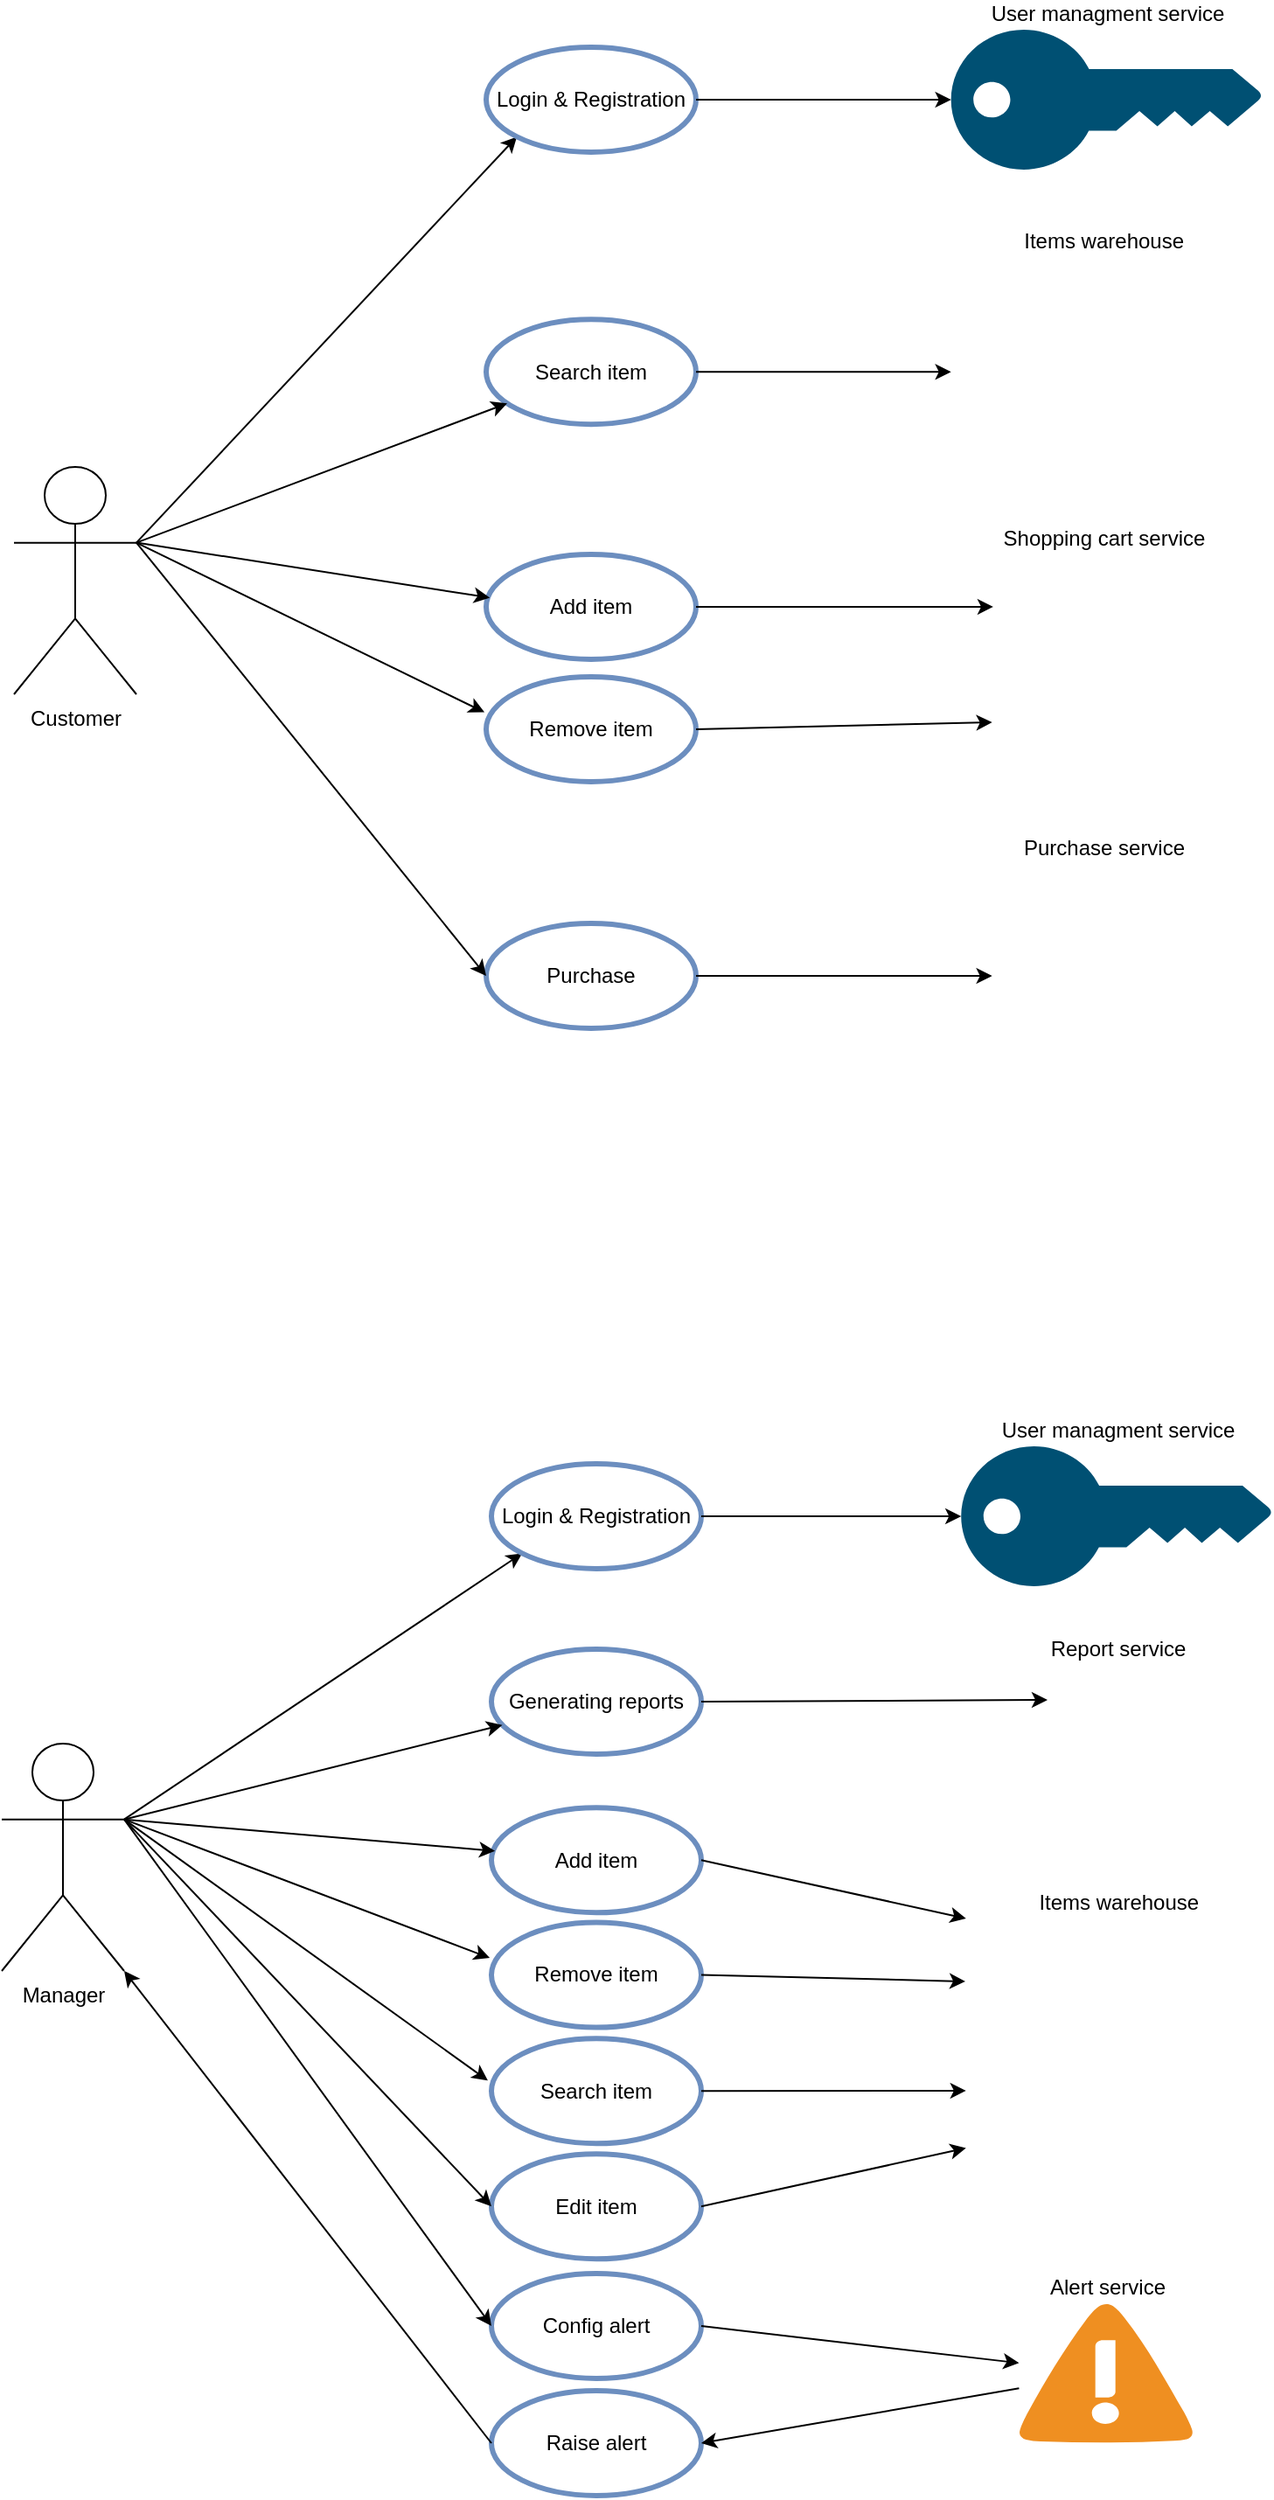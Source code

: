 <mxfile version="12.9.14" type="device"><diagram id="UnWrq6HnvTgB1tWBqLx2" name="Page-1"><mxGraphModel dx="573" dy="2052" grid="1" gridSize="10" guides="1" tooltips="1" connect="1" arrows="1" fold="1" page="1" pageScale="1" pageWidth="827" pageHeight="1169" math="0" shadow="0"><root><mxCell id="0"/><mxCell id="1" parent="0"/><mxCell id="Ml7ci7vpDnSF41HoRyRZ-1" value="Customer" style="shape=umlActor;verticalLabelPosition=bottom;labelBackgroundColor=#ffffff;verticalAlign=top;html=1;outlineConnect=0;" vertex="1" parent="1"><mxGeometry x="57" y="-10" width="70" height="130" as="geometry"/></mxCell><mxCell id="Ml7ci7vpDnSF41HoRyRZ-3" value="" style="endArrow=none;html=1;entryX=1;entryY=0.333;entryDx=0;entryDy=0;entryPerimeter=0;exitX=0;exitY=1;exitDx=0;exitDy=0;startArrow=classic;startFill=1;" edge="1" parent="1" source="Ml7ci7vpDnSF41HoRyRZ-6" target="Ml7ci7vpDnSF41HoRyRZ-1"><mxGeometry width="50" height="50" relative="1" as="geometry"><mxPoint x="327" y="10" as="sourcePoint"/><mxPoint x="147" y="140" as="targetPoint"/></mxGeometry></mxCell><object label="Login &amp;amp; Registration" hello="" id="Ml7ci7vpDnSF41HoRyRZ-6"><mxCell style="ellipse;whiteSpace=wrap;html=1;fillColor=none;strokeColor=#6c8ebf;strokeWidth=3;" vertex="1" parent="1"><mxGeometry x="327" y="-250" width="120" height="60" as="geometry"/></mxCell></object><mxCell id="Ml7ci7vpDnSF41HoRyRZ-15" value="Remove item" style="ellipse;whiteSpace=wrap;html=1;fillColor=none;strokeColor=#6c8ebf;strokeWidth=3;" vertex="1" parent="1"><mxGeometry x="327" y="110" width="120" height="60" as="geometry"/></mxCell><mxCell id="Ml7ci7vpDnSF41HoRyRZ-16" value="Add item" style="ellipse;whiteSpace=wrap;html=1;fillColor=none;strokeColor=#6c8ebf;strokeWidth=3;" vertex="1" parent="1"><mxGeometry x="327" y="40" width="120" height="60" as="geometry"/></mxCell><mxCell id="Ml7ci7vpDnSF41HoRyRZ-17" value="Search item" style="ellipse;whiteSpace=wrap;html=1;fillColor=none;strokeColor=#6c8ebf;strokeWidth=3;" vertex="1" parent="1"><mxGeometry x="327" y="-94.37" width="120" height="60" as="geometry"/></mxCell><mxCell id="Ml7ci7vpDnSF41HoRyRZ-28" value="" style="endArrow=none;html=1;exitX=-0.008;exitY=0.338;exitDx=0;exitDy=0;exitPerimeter=0;entryX=1;entryY=0.333;entryDx=0;entryDy=0;entryPerimeter=0;startArrow=classic;startFill=1;" edge="1" parent="1" source="Ml7ci7vpDnSF41HoRyRZ-15" target="Ml7ci7vpDnSF41HoRyRZ-1"><mxGeometry width="50" height="50" relative="1" as="geometry"><mxPoint x="354.574" y="8.284" as="sourcePoint"/><mxPoint x="117" y="160" as="targetPoint"/></mxGeometry></mxCell><mxCell id="Ml7ci7vpDnSF41HoRyRZ-29" value="" style="endArrow=none;html=1;exitX=0.017;exitY=0.413;exitDx=0;exitDy=0;exitPerimeter=0;entryX=1;entryY=0.333;entryDx=0;entryDy=0;entryPerimeter=0;startArrow=classic;startFill=1;" edge="1" parent="1" source="Ml7ci7vpDnSF41HoRyRZ-16" target="Ml7ci7vpDnSF41HoRyRZ-1"><mxGeometry width="50" height="50" relative="1" as="geometry"><mxPoint x="364.574" y="18.284" as="sourcePoint"/><mxPoint x="117" y="163" as="targetPoint"/></mxGeometry></mxCell><mxCell id="Ml7ci7vpDnSF41HoRyRZ-30" value="" style="endArrow=none;html=1;entryX=1;entryY=0.333;entryDx=0;entryDy=0;entryPerimeter=0;startArrow=classic;startFill=1;" edge="1" parent="1" source="Ml7ci7vpDnSF41HoRyRZ-17" target="Ml7ci7vpDnSF41HoRyRZ-1"><mxGeometry width="50" height="50" relative="1" as="geometry"><mxPoint x="374.574" y="28.284" as="sourcePoint"/><mxPoint x="147" y="193.333" as="targetPoint"/></mxGeometry></mxCell><mxCell id="Ml7ci7vpDnSF41HoRyRZ-35" value="&lt;span&gt;User managment service&lt;/span&gt;" style="points=[[0,0.5,0],[0.24,0,0],[0.5,0.28,0],[0.995,0.475,0],[0.5,0.72,0],[0.24,1,0]];verticalLabelPosition=top;html=1;verticalAlign=bottom;aspect=fixed;align=center;pointerEvents=1;shape=mxgraph.cisco19.key;fillColor=#005073;strokeColor=none;labelPosition=center;" vertex="1" parent="1"><mxGeometry x="592.83" y="-260" width="177.78" height="80" as="geometry"/></mxCell><mxCell id="Ml7ci7vpDnSF41HoRyRZ-43" value="" style="endArrow=classic;html=1;entryX=0;entryY=0.5;entryDx=0;entryDy=0;entryPerimeter=0;exitX=1;exitY=0.5;exitDx=0;exitDy=0;" edge="1" parent="1" source="Ml7ci7vpDnSF41HoRyRZ-6" target="Ml7ci7vpDnSF41HoRyRZ-35"><mxGeometry width="50" height="50" relative="1" as="geometry"><mxPoint x="467" y="220" as="sourcePoint"/><mxPoint x="517" y="170" as="targetPoint"/></mxGeometry></mxCell><mxCell id="Ml7ci7vpDnSF41HoRyRZ-50" value="Manager" style="shape=umlActor;verticalLabelPosition=bottom;labelBackgroundColor=#ffffff;verticalAlign=top;html=1;outlineConnect=0;" vertex="1" parent="1"><mxGeometry x="50" y="720" width="70" height="130" as="geometry"/></mxCell><mxCell id="Ml7ci7vpDnSF41HoRyRZ-51" value="" style="endArrow=none;html=1;entryX=1;entryY=0.333;entryDx=0;entryDy=0;entryPerimeter=0;exitX=0;exitY=1;exitDx=0;exitDy=0;strokeColor=#000000;startArrow=classic;startFill=1;" edge="1" parent="1" source="Ml7ci7vpDnSF41HoRyRZ-52"><mxGeometry width="50" height="50" relative="1" as="geometry"><mxPoint x="330" y="620" as="sourcePoint"/><mxPoint x="120" y="763.333" as="targetPoint"/></mxGeometry></mxCell><object label="Login &amp;amp; Registration" hello="" id="Ml7ci7vpDnSF41HoRyRZ-52"><mxCell style="ellipse;whiteSpace=wrap;html=1;fillColor=none;strokeColor=#6c8ebf;strokeWidth=3;" vertex="1" parent="1"><mxGeometry x="330" y="560" width="120" height="60" as="geometry"/></mxCell></object><mxCell id="Ml7ci7vpDnSF41HoRyRZ-53" value="Remove item" style="ellipse;whiteSpace=wrap;html=1;fillColor=none;strokeColor=#6c8ebf;strokeWidth=3;" vertex="1" parent="1"><mxGeometry x="330" y="822.26" width="120" height="60" as="geometry"/></mxCell><mxCell id="Ml7ci7vpDnSF41HoRyRZ-54" value="Add item" style="ellipse;whiteSpace=wrap;html=1;fillColor=none;strokeColor=#6c8ebf;strokeWidth=3;" vertex="1" parent="1"><mxGeometry x="330" y="756.63" width="120" height="60" as="geometry"/></mxCell><mxCell id="Ml7ci7vpDnSF41HoRyRZ-55" value="Generating reports" style="ellipse;whiteSpace=wrap;html=1;fillColor=none;strokeColor=#6c8ebf;strokeWidth=3;" vertex="1" parent="1"><mxGeometry x="330" y="666" width="120" height="60" as="geometry"/></mxCell><mxCell id="Ml7ci7vpDnSF41HoRyRZ-56" value="" style="endArrow=none;html=1;exitX=-0.008;exitY=0.338;exitDx=0;exitDy=0;exitPerimeter=0;entryX=1;entryY=0.333;entryDx=0;entryDy=0;entryPerimeter=0;startArrow=classic;startFill=1;" edge="1" parent="1" source="Ml7ci7vpDnSF41HoRyRZ-53"><mxGeometry width="50" height="50" relative="1" as="geometry"><mxPoint x="357.574" y="618.284" as="sourcePoint"/><mxPoint x="120" y="763.333" as="targetPoint"/></mxGeometry></mxCell><mxCell id="Ml7ci7vpDnSF41HoRyRZ-57" value="" style="endArrow=none;html=1;exitX=0.017;exitY=0.413;exitDx=0;exitDy=0;exitPerimeter=0;entryX=1;entryY=0.333;entryDx=0;entryDy=0;entryPerimeter=0;startArrow=classic;startFill=1;" edge="1" parent="1" source="Ml7ci7vpDnSF41HoRyRZ-54"><mxGeometry width="50" height="50" relative="1" as="geometry"><mxPoint x="367.574" y="628.284" as="sourcePoint"/><mxPoint x="120" y="763.333" as="targetPoint"/></mxGeometry></mxCell><mxCell id="Ml7ci7vpDnSF41HoRyRZ-58" value="" style="endArrow=none;html=1;entryX=1;entryY=0.333;entryDx=0;entryDy=0;entryPerimeter=0;startArrow=classic;startFill=1;" edge="1" parent="1" source="Ml7ci7vpDnSF41HoRyRZ-55"><mxGeometry width="50" height="50" relative="1" as="geometry"><mxPoint x="377.574" y="638.284" as="sourcePoint"/><mxPoint x="120" y="763.333" as="targetPoint"/></mxGeometry></mxCell><mxCell id="Ml7ci7vpDnSF41HoRyRZ-59" value="&lt;span&gt;User managment service&lt;/span&gt;" style="points=[[0,0.5,0],[0.24,0,0],[0.5,0.28,0],[0.995,0.475,0],[0.5,0.72,0],[0.24,1,0]];verticalLabelPosition=top;html=1;verticalAlign=bottom;aspect=fixed;align=center;pointerEvents=1;shape=mxgraph.cisco19.key;fillColor=#005073;strokeColor=none;labelPosition=center;" vertex="1" parent="1"><mxGeometry x="598.61" y="550" width="177.78" height="80" as="geometry"/></mxCell><mxCell id="Ml7ci7vpDnSF41HoRyRZ-61" value="" style="endArrow=classic;html=1;entryX=0;entryY=0.5;entryDx=0;entryDy=0;entryPerimeter=0;exitX=1;exitY=0.5;exitDx=0;exitDy=0;" edge="1" parent="1" source="Ml7ci7vpDnSF41HoRyRZ-52" target="Ml7ci7vpDnSF41HoRyRZ-59"><mxGeometry width="50" height="50" relative="1" as="geometry"><mxPoint x="450" y="590" as="sourcePoint"/><mxPoint x="520" y="740" as="targetPoint"/></mxGeometry></mxCell><mxCell id="Ml7ci7vpDnSF41HoRyRZ-66" value="Items warehouse" style="shape=image;verticalLabelPosition=top;labelBackgroundColor=#ffffff;verticalAlign=bottom;aspect=fixed;imageAspect=0;image=https://s32519.pcdn.co/wp-content/uploads/2019/12/inventory-planning-1280x960px-640x480.png;labelPosition=center;align=center;" vertex="1" parent="1"><mxGeometry x="601.39" y="820.0" width="175" height="131.25" as="geometry"/></mxCell><mxCell id="Ml7ci7vpDnSF41HoRyRZ-68" value="" style="endArrow=classic;html=1;strokeColor=#000000;exitX=1;exitY=0.5;exitDx=0;exitDy=0;startArrow=none;startFill=0;endFill=1;entryX=0;entryY=0;entryDx=0;entryDy=0;" edge="1" parent="1" source="Ml7ci7vpDnSF41HoRyRZ-54" target="Ml7ci7vpDnSF41HoRyRZ-66"><mxGeometry width="50" height="50" relative="1" as="geometry"><mxPoint x="450" y="730" as="sourcePoint"/><mxPoint x="603" y="730" as="targetPoint"/></mxGeometry></mxCell><mxCell id="Ml7ci7vpDnSF41HoRyRZ-71" value="Search item" style="ellipse;whiteSpace=wrap;html=1;fillColor=none;strokeColor=#6c8ebf;strokeWidth=3;" vertex="1" parent="1"><mxGeometry x="330" y="888.63" width="120" height="60" as="geometry"/></mxCell><mxCell id="Ml7ci7vpDnSF41HoRyRZ-72" value="" style="endArrow=none;html=1;exitX=-0.017;exitY=0.4;exitDx=0;exitDy=0;exitPerimeter=0;entryX=1;entryY=0.333;entryDx=0;entryDy=0;entryPerimeter=0;startArrow=classic;startFill=1;" edge="1" parent="1" source="Ml7ci7vpDnSF41HoRyRZ-71"><mxGeometry width="50" height="50" relative="1" as="geometry"><mxPoint x="339.04" y="860.28" as="sourcePoint"/><mxPoint x="120" y="763.333" as="targetPoint"/></mxGeometry></mxCell><mxCell id="Ml7ci7vpDnSF41HoRyRZ-74" value="Edit item" style="ellipse;whiteSpace=wrap;html=1;fillColor=none;strokeColor=#6c8ebf;strokeWidth=3;" vertex="1" parent="1"><mxGeometry x="330" y="954.63" width="120" height="60" as="geometry"/></mxCell><mxCell id="Ml7ci7vpDnSF41HoRyRZ-75" value="" style="endArrow=none;html=1;exitX=0;exitY=0.5;exitDx=0;exitDy=0;entryX=1;entryY=0.333;entryDx=0;entryDy=0;entryPerimeter=0;startArrow=classic;startFill=1;" edge="1" parent="1" source="Ml7ci7vpDnSF41HoRyRZ-74"><mxGeometry width="50" height="50" relative="1" as="geometry"><mxPoint x="337.96" y="934" as="sourcePoint"/><mxPoint x="120" y="763.333" as="targetPoint"/></mxGeometry></mxCell><mxCell id="Ml7ci7vpDnSF41HoRyRZ-81" value="&lt;span&gt;Report service&lt;/span&gt;" style="shape=image;html=1;verticalAlign=bottom;verticalLabelPosition=top;labelBackgroundColor=#ffffff;imageAspect=0;aspect=fixed;image=https://cdn0.iconfinder.com/data/icons/business-management-3-4/256/m-21-128.png;strokeWidth=3;fillColor=none;imageBackground=#ffffff;imageBorder=none;labelPosition=center;align=center;" vertex="1" parent="1"><mxGeometry x="647.5" y="675" width="80" height="80" as="geometry"/></mxCell><mxCell id="Ml7ci7vpDnSF41HoRyRZ-86" value="" style="endArrow=classic;html=1;strokeColor=#000000;exitX=1;exitY=0.5;exitDx=0;exitDy=0;startArrow=none;startFill=0;endFill=1;" edge="1" parent="1" source="Ml7ci7vpDnSF41HoRyRZ-55"><mxGeometry width="50" height="50" relative="1" as="geometry"><mxPoint x="460" y="780" as="sourcePoint"/><mxPoint x="648" y="695" as="targetPoint"/></mxGeometry></mxCell><mxCell id="Ml7ci7vpDnSF41HoRyRZ-89" value="" style="endArrow=classic;html=1;strokeColor=#000000;exitX=1;exitY=0.5;exitDx=0;exitDy=0;entryX=0;entryY=0.5;entryDx=0;entryDy=0;endFill=1;" edge="1" parent="1" source="Ml7ci7vpDnSF41HoRyRZ-17" target="Ml7ci7vpDnSF41HoRyRZ-96"><mxGeometry width="50" height="50" relative="1" as="geometry"><mxPoint x="537" y="125" as="sourcePoint"/><mxPoint x="587" y="75" as="targetPoint"/></mxGeometry></mxCell><mxCell id="Ml7ci7vpDnSF41HoRyRZ-90" value="" style="endArrow=classic;html=1;strokeColor=#000000;exitX=1;exitY=0.5;exitDx=0;exitDy=0;endFill=1;entryX=0.005;entryY=0.234;entryDx=0;entryDy=0;entryPerimeter=0;" edge="1" parent="1" source="Ml7ci7vpDnSF41HoRyRZ-16" target="Ml7ci7vpDnSF41HoRyRZ-128"><mxGeometry width="50" height="50" relative="1" as="geometry"><mxPoint x="427" y="230" as="sourcePoint"/><mxPoint x="610" y="70" as="targetPoint"/></mxGeometry></mxCell><mxCell id="Ml7ci7vpDnSF41HoRyRZ-91" value="" style="endArrow=classic;html=1;strokeColor=#000000;exitX=1;exitY=0.5;exitDx=0;exitDy=0;endFill=1;entryX=0;entryY=0.75;entryDx=0;entryDy=0;" edge="1" parent="1" source="Ml7ci7vpDnSF41HoRyRZ-15" target="Ml7ci7vpDnSF41HoRyRZ-128"><mxGeometry width="50" height="50" relative="1" as="geometry"><mxPoint x="427" y="230" as="sourcePoint"/><mxPoint x="610" y="140" as="targetPoint"/></mxGeometry></mxCell><mxCell id="Ml7ci7vpDnSF41HoRyRZ-96" value="Items warehouse" style="shape=image;verticalLabelPosition=top;labelBackgroundColor=#ffffff;verticalAlign=bottom;aspect=fixed;imageAspect=0;image=https://s32519.pcdn.co/wp-content/uploads/2019/12/inventory-planning-1280x960px-640x480.png;labelPosition=center;align=center;" vertex="1" parent="1"><mxGeometry x="592.83" y="-130" width="175" height="131.25" as="geometry"/></mxCell><mxCell id="Ml7ci7vpDnSF41HoRyRZ-102" value="Purchase" style="ellipse;whiteSpace=wrap;html=1;fillColor=none;strokeColor=#6c8ebf;strokeWidth=3;" vertex="1" parent="1"><mxGeometry x="327" y="251" width="120" height="60" as="geometry"/></mxCell><mxCell id="Ml7ci7vpDnSF41HoRyRZ-103" value="" style="endArrow=classic;html=1;strokeColor=#000000;exitX=1;exitY=0.5;exitDx=0;exitDy=0;endFill=1;entryX=0;entryY=0.5;entryDx=0;entryDy=0;" edge="1" parent="1" source="Ml7ci7vpDnSF41HoRyRZ-102" target="Ml7ci7vpDnSF41HoRyRZ-105"><mxGeometry width="50" height="50" relative="1" as="geometry"><mxPoint x="457" y="184" as="sourcePoint"/><mxPoint x="607" y="254" as="targetPoint"/></mxGeometry></mxCell><mxCell id="Ml7ci7vpDnSF41HoRyRZ-104" value="" style="endArrow=none;html=1;exitX=0;exitY=0.5;exitDx=0;exitDy=0;entryX=1;entryY=0.333;entryDx=0;entryDy=0;entryPerimeter=0;startArrow=classic;startFill=1;" edge="1" parent="1" source="Ml7ci7vpDnSF41HoRyRZ-102" target="Ml7ci7vpDnSF41HoRyRZ-1"><mxGeometry width="50" height="50" relative="1" as="geometry"><mxPoint x="336.04" y="160.28" as="sourcePoint"/><mxPoint x="127" y="83.333" as="targetPoint"/></mxGeometry></mxCell><mxCell id="Ml7ci7vpDnSF41HoRyRZ-105" value="Purchase service" style="shape=image;html=1;verticalAlign=bottom;verticalLabelPosition=top;labelBackgroundColor=#ffffff;imageAspect=0;aspect=fixed;image=https://cdn2.iconfinder.com/data/icons/circle-icons-1/64/creditcard-128.png;strokeWidth=3;fillColor=none;labelPosition=center;align=center;" vertex="1" parent="1"><mxGeometry x="616.33" y="217" width="128" height="128" as="geometry"/></mxCell><mxCell id="Ml7ci7vpDnSF41HoRyRZ-121" value="" style="endArrow=classic;html=1;strokeColor=#000000;exitX=1;exitY=0.5;exitDx=0;exitDy=0;" edge="1" parent="1" source="Ml7ci7vpDnSF41HoRyRZ-53"><mxGeometry width="50" height="50" relative="1" as="geometry"><mxPoint x="570" y="990" as="sourcePoint"/><mxPoint x="601" y="856" as="targetPoint"/></mxGeometry></mxCell><mxCell id="Ml7ci7vpDnSF41HoRyRZ-124" value="" style="endArrow=classic;html=1;strokeColor=#000000;exitX=1;exitY=0.5;exitDx=0;exitDy=0;entryX=0;entryY=0.75;entryDx=0;entryDy=0;" edge="1" parent="1" source="Ml7ci7vpDnSF41HoRyRZ-71" target="Ml7ci7vpDnSF41HoRyRZ-66"><mxGeometry width="50" height="50" relative="1" as="geometry"><mxPoint x="570" y="990" as="sourcePoint"/><mxPoint x="620" y="940" as="targetPoint"/></mxGeometry></mxCell><mxCell id="Ml7ci7vpDnSF41HoRyRZ-127" value="" style="endArrow=classic;html=1;strokeColor=#000000;exitX=1;exitY=0.5;exitDx=0;exitDy=0;entryX=0;entryY=1;entryDx=0;entryDy=0;" edge="1" parent="1" source="Ml7ci7vpDnSF41HoRyRZ-74" target="Ml7ci7vpDnSF41HoRyRZ-66"><mxGeometry width="50" height="50" relative="1" as="geometry"><mxPoint x="470" y="690" as="sourcePoint"/><mxPoint x="520" y="640" as="targetPoint"/></mxGeometry></mxCell><mxCell id="Ml7ci7vpDnSF41HoRyRZ-128" value="Shopping cart service" style="shape=image;html=1;verticalAlign=bottom;verticalLabelPosition=top;labelBackgroundColor=#ffffff;imageAspect=0;aspect=fixed;image=https://cdn1.iconfinder.com/data/icons/ecommerce-free/96/Cart-128.png;strokeWidth=3;fillColor=none;labelPosition=center;align=center;" vertex="1" parent="1"><mxGeometry x="616.33" y="40" width="128" height="128" as="geometry"/></mxCell><mxCell id="Ml7ci7vpDnSF41HoRyRZ-129" value="Config alert" style="ellipse;whiteSpace=wrap;html=1;fillColor=none;strokeColor=#6c8ebf;strokeWidth=3;" vertex="1" parent="1"><mxGeometry x="330" y="1023.0" width="120" height="60" as="geometry"/></mxCell><mxCell id="Ml7ci7vpDnSF41HoRyRZ-130" value="Raise alert" style="ellipse;whiteSpace=wrap;html=1;fillColor=none;strokeColor=#6c8ebf;strokeWidth=3;" vertex="1" parent="1"><mxGeometry x="330" y="1090" width="120" height="60" as="geometry"/></mxCell><mxCell id="Ml7ci7vpDnSF41HoRyRZ-131" value="" style="endArrow=none;html=1;exitX=0;exitY=0.5;exitDx=0;exitDy=0;entryX=1;entryY=0.333;entryDx=0;entryDy=0;entryPerimeter=0;startArrow=classic;startFill=1;" edge="1" parent="1" source="Ml7ci7vpDnSF41HoRyRZ-129" target="Ml7ci7vpDnSF41HoRyRZ-50"><mxGeometry width="50" height="50" relative="1" as="geometry"><mxPoint x="330" y="1043.56" as="sourcePoint"/><mxPoint x="120" y="822.263" as="targetPoint"/></mxGeometry></mxCell><mxCell id="Ml7ci7vpDnSF41HoRyRZ-132" value="" style="endArrow=classic;html=1;exitX=0;exitY=0.5;exitDx=0;exitDy=0;entryX=1;entryY=1;entryDx=0;entryDy=0;entryPerimeter=0;startArrow=none;startFill=0;endFill=1;" edge="1" parent="1" source="Ml7ci7vpDnSF41HoRyRZ-130" target="Ml7ci7vpDnSF41HoRyRZ-50"><mxGeometry width="50" height="50" relative="1" as="geometry"><mxPoint x="340" y="1060" as="sourcePoint"/><mxPoint x="130" y="773.333" as="targetPoint"/></mxGeometry></mxCell><mxCell id="Ml7ci7vpDnSF41HoRyRZ-133" value="" style="endArrow=classic;html=1;strokeColor=#000000;exitX=1;exitY=0.5;exitDx=0;exitDy=0;" edge="1" parent="1" source="Ml7ci7vpDnSF41HoRyRZ-129" target="Ml7ci7vpDnSF41HoRyRZ-134"><mxGeometry width="50" height="50" relative="1" as="geometry"><mxPoint x="470" y="1050" as="sourcePoint"/><mxPoint x="600" y="1050" as="targetPoint"/></mxGeometry></mxCell><mxCell id="Ml7ci7vpDnSF41HoRyRZ-134" value="Alert service" style="shadow=0;dashed=0;html=1;strokeColor=none;fillColor=#4495D1;labelPosition=center;verticalLabelPosition=top;verticalAlign=bottom;align=center;outlineConnect=0;shape=mxgraph.veeam.2d.alert;" vertex="1" parent="1"><mxGeometry x="631.72" y="1040" width="100" height="80" as="geometry"/></mxCell><mxCell id="Ml7ci7vpDnSF41HoRyRZ-135" value="" style="endArrow=none;html=1;strokeColor=#000000;exitX=1;exitY=0.5;exitDx=0;exitDy=0;endFill=0;startArrow=classic;startFill=1;" edge="1" parent="1" source="Ml7ci7vpDnSF41HoRyRZ-130" target="Ml7ci7vpDnSF41HoRyRZ-134"><mxGeometry width="50" height="50" relative="1" as="geometry"><mxPoint x="460" y="1060" as="sourcePoint"/><mxPoint x="620" y="1083" as="targetPoint"/></mxGeometry></mxCell></root></mxGraphModel></diagram></mxfile>